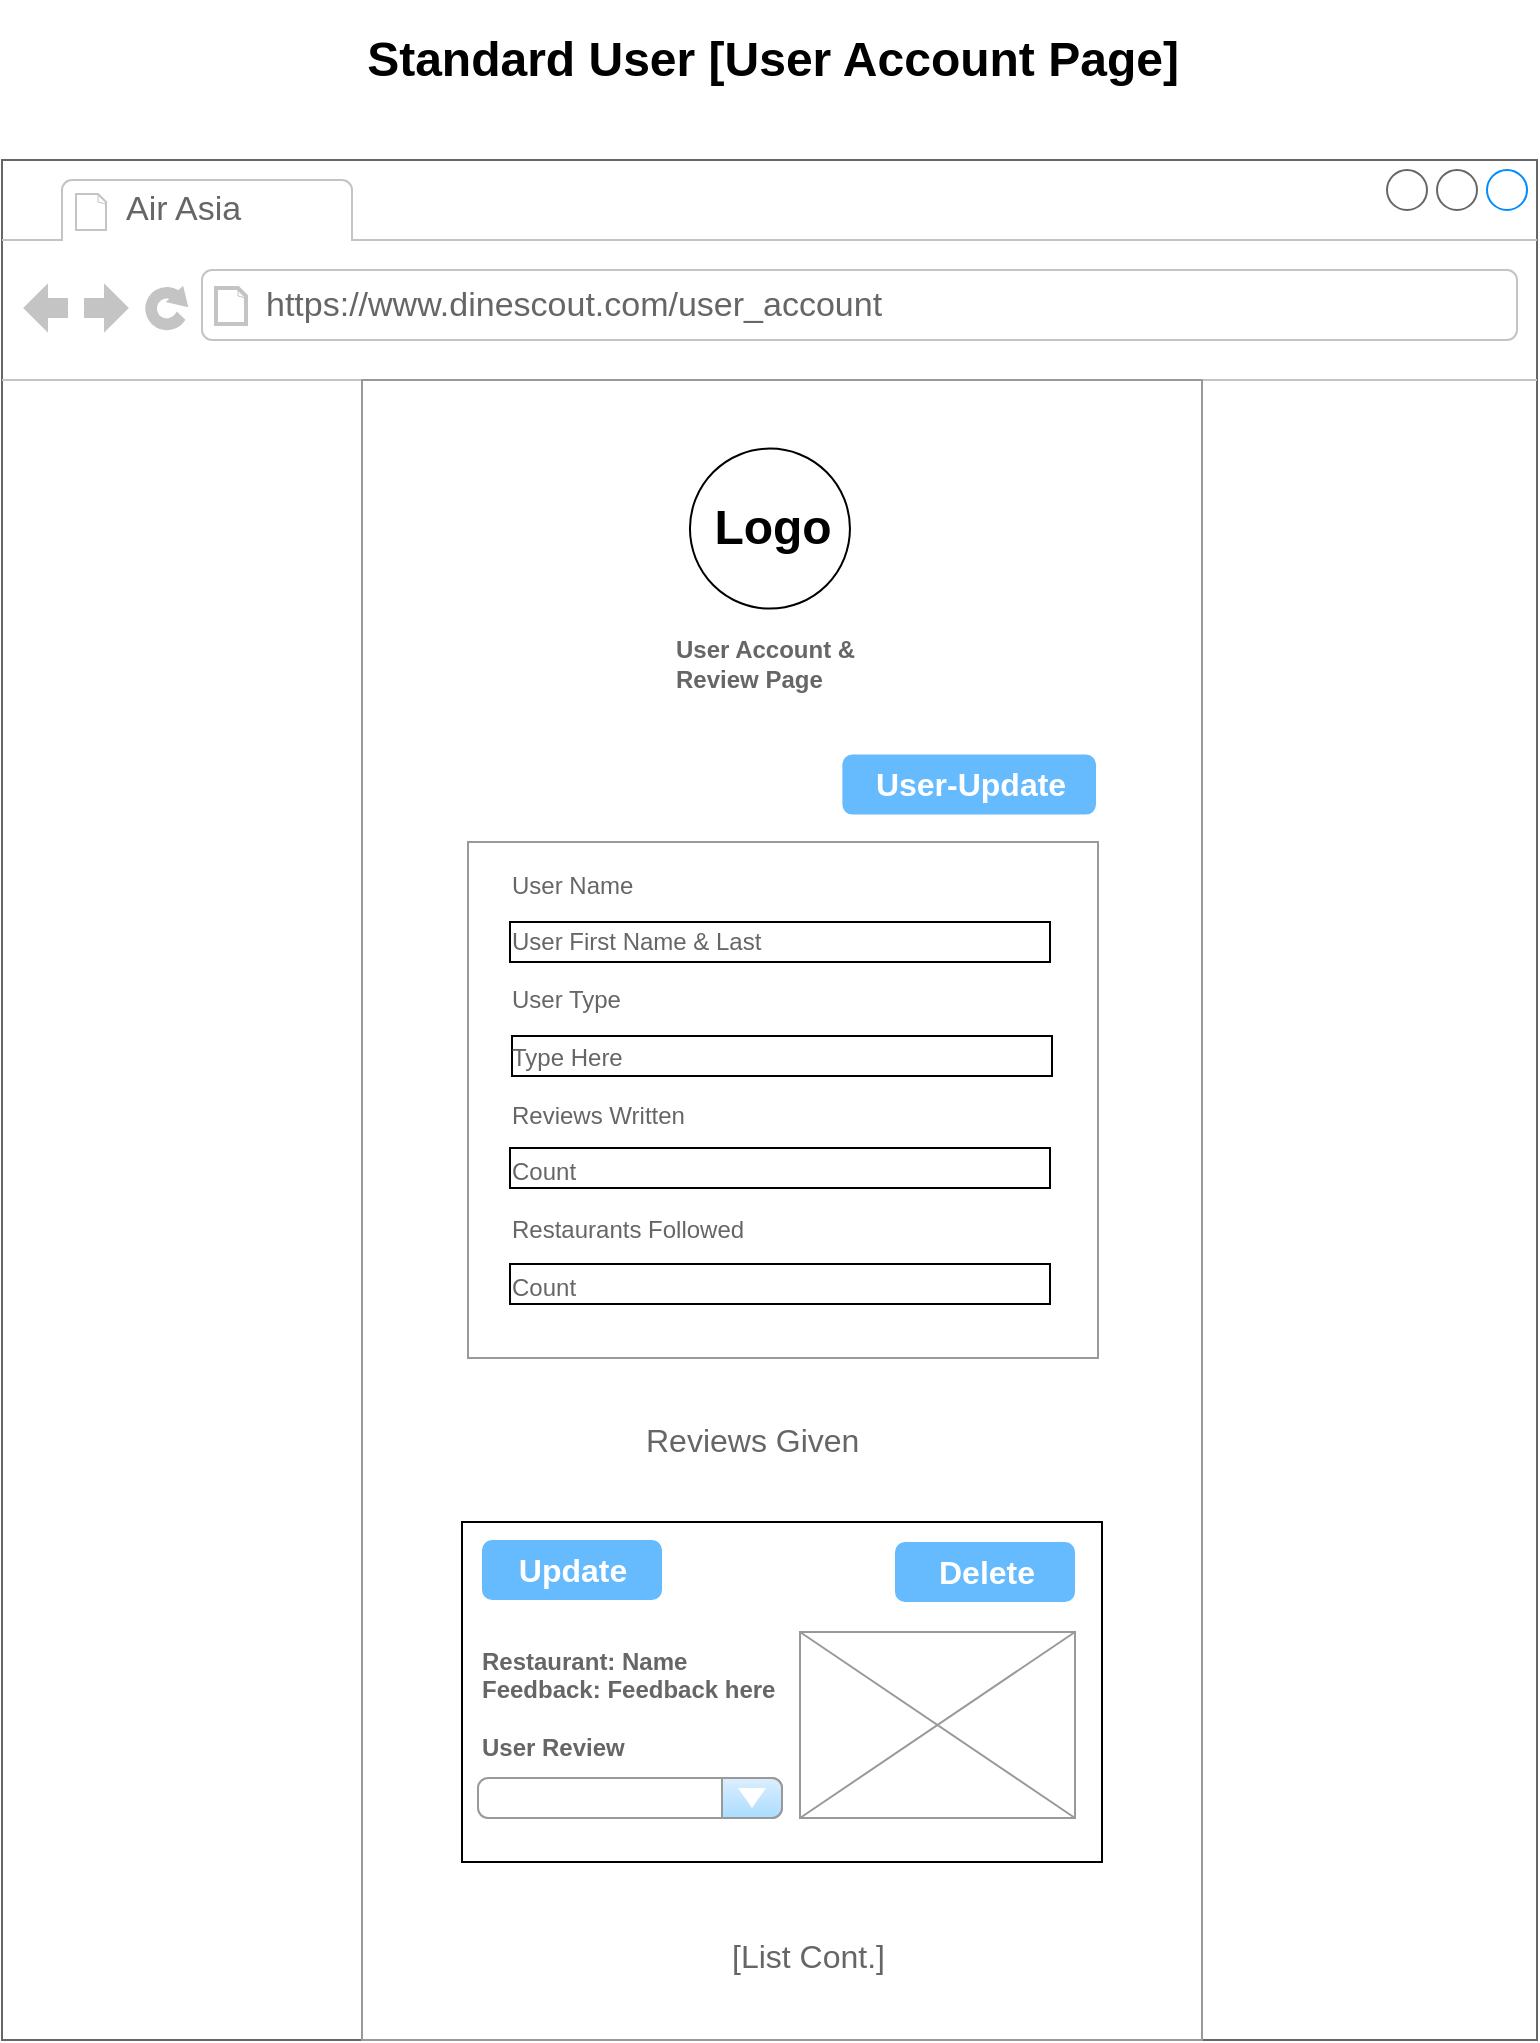 <mxfile version="24.8.0">
  <diagram name="Page-1" id="GNzj96wlSZAgZW0B1Xzi">
    <mxGraphModel dx="1232" dy="1097" grid="1" gridSize="10" guides="1" tooltips="1" connect="1" arrows="1" fold="1" page="1" pageScale="1" pageWidth="850" pageHeight="1100" math="0" shadow="0">
      <root>
        <mxCell id="0" />
        <mxCell id="1" parent="0" />
        <mxCell id="h8tkEOQfb4YPFhZdcTbf-1" value="" style="strokeWidth=1;shadow=0;dashed=0;align=center;html=1;shape=mxgraph.mockup.containers.browserWindow;rSize=0;strokeColor=#666666;strokeColor2=#008cff;strokeColor3=#c4c4c4;mainText=,;recursiveResize=0;" parent="1" vertex="1">
          <mxGeometry x="40" y="120" width="767.5" height="940" as="geometry" />
        </mxCell>
        <mxCell id="h8tkEOQfb4YPFhZdcTbf-2" value="Air Asia" style="strokeWidth=1;shadow=0;dashed=0;align=center;html=1;shape=mxgraph.mockup.containers.anchor;fontSize=17;fontColor=#666666;align=left;whiteSpace=wrap;" parent="h8tkEOQfb4YPFhZdcTbf-1" vertex="1">
          <mxGeometry x="60" y="12" width="110" height="26" as="geometry" />
        </mxCell>
        <mxCell id="h8tkEOQfb4YPFhZdcTbf-3" value="https://www.dinescout.com/user_account" style="strokeWidth=1;shadow=0;dashed=0;align=center;html=1;shape=mxgraph.mockup.containers.anchor;rSize=0;fontSize=17;fontColor=#666666;align=left;" parent="h8tkEOQfb4YPFhZdcTbf-1" vertex="1">
          <mxGeometry x="130" y="60" width="250" height="26" as="geometry" />
        </mxCell>
        <mxCell id="h8tkEOQfb4YPFhZdcTbf-4" value="" style="strokeWidth=1;shadow=0;dashed=0;align=center;html=1;shape=mxgraph.mockup.forms.rrect;rSize=0;strokeColor=#999999;fillColor=#ffffff;" parent="h8tkEOQfb4YPFhZdcTbf-1" vertex="1">
          <mxGeometry x="180" y="110" width="420" height="830" as="geometry" />
        </mxCell>
        <mxCell id="h8tkEOQfb4YPFhZdcTbf-5" value="&lt;b&gt;User Account &amp;amp;&lt;/b&gt;&lt;div&gt;&lt;b&gt;Review Page&lt;/b&gt;&lt;/div&gt;" style="strokeWidth=1;shadow=0;dashed=0;align=center;html=1;shape=mxgraph.mockup.forms.anchor;fontSize=12;fontColor=#666666;align=left;resizeWidth=1;spacingLeft=0;" parent="h8tkEOQfb4YPFhZdcTbf-4" vertex="1">
          <mxGeometry width="273" height="40" relative="1" as="geometry">
            <mxPoint x="155" y="122" as="offset" />
          </mxGeometry>
        </mxCell>
        <mxCell id="h8tkEOQfb4YPFhZdcTbf-8" value="" style="ellipse;whiteSpace=wrap;html=1;aspect=fixed;" parent="h8tkEOQfb4YPFhZdcTbf-4" vertex="1">
          <mxGeometry x="163.98" y="34.303" width="80" height="80" as="geometry" />
        </mxCell>
        <mxCell id="h8tkEOQfb4YPFhZdcTbf-9" value="Logo" style="text;strokeColor=none;fillColor=none;html=1;fontSize=24;fontStyle=1;verticalAlign=middle;align=center;" parent="h8tkEOQfb4YPFhZdcTbf-4" vertex="1">
          <mxGeometry x="100" y="51.61" width="210" height="45.39" as="geometry" />
        </mxCell>
        <mxCell id="h8tkEOQfb4YPFhZdcTbf-10" value="Cust-Add" style="strokeWidth=1;shadow=0;dashed=0;align=center;html=1;shape=mxgraph.mockup.forms.rrect;rSize=5;strokeColor=none;fontColor=#ffffff;fillColor=#66bbff;fontSize=16;fontStyle=1;" parent="h8tkEOQfb4YPFhZdcTbf-4" vertex="1">
          <mxGeometry x="52.68" y="370.0" width="80" height="30" as="geometry" />
        </mxCell>
        <mxCell id="h8tkEOQfb4YPFhZdcTbf-11" value="Card-Add" style="strokeWidth=1;shadow=0;dashed=0;align=center;html=1;shape=mxgraph.mockup.forms.rrect;rSize=5;strokeColor=none;fontColor=#ffffff;fillColor=#66bbff;fontSize=16;fontStyle=1;" parent="h8tkEOQfb4YPFhZdcTbf-4" vertex="1">
          <mxGeometry x="287.5" y="370.0" width="80" height="30" as="geometry" />
        </mxCell>
        <mxCell id="h8tkEOQfb4YPFhZdcTbf-17" value="" style="strokeWidth=1;shadow=0;dashed=0;align=center;html=1;shape=mxgraph.mockup.forms.anchor;fontSize=12;fontColor=#666666;align=left;resizeWidth=1;spacingLeft=0;" parent="h8tkEOQfb4YPFhZdcTbf-4" vertex="1">
          <mxGeometry x="164.5" y="540" width="115" height="20" as="geometry" />
        </mxCell>
        <mxCell id="h8tkEOQfb4YPFhZdcTbf-33" value="&lt;font style=&quot;font-size: 16px;&quot;&gt;Reviews Given&lt;/font&gt;" style="strokeWidth=1;shadow=0;dashed=0;align=center;html=1;shape=mxgraph.mockup.forms.anchor;fontSize=12;fontColor=#666666;align=left;resizeWidth=1;spacingLeft=0;" parent="h8tkEOQfb4YPFhZdcTbf-4" vertex="1">
          <mxGeometry x="140" y="465" width="210" height="130" as="geometry" />
        </mxCell>
        <mxCell id="h8tkEOQfb4YPFhZdcTbf-22" value="Standard User [User Account Page]" style="text;strokeColor=none;fillColor=none;html=1;fontSize=24;fontStyle=1;verticalAlign=middle;align=center;" parent="1" vertex="1">
          <mxGeometry x="375" y="40" width="100" height="60" as="geometry" />
        </mxCell>
        <mxCell id="h8tkEOQfb4YPFhZdcTbf-23" value="" style="strokeWidth=1;shadow=0;dashed=0;align=center;html=1;shape=mxgraph.mockup.forms.rrect;rSize=0;strokeColor=#999999;fontColor=#666666;align=left;spacingLeft=5;resizeWidth=1;" parent="1" vertex="1">
          <mxGeometry x="273" y="461" width="315" height="258" as="geometry" />
        </mxCell>
        <mxCell id="h8tkEOQfb4YPFhZdcTbf-24" value="" style="rounded=0;whiteSpace=wrap;html=1;" parent="1" vertex="1">
          <mxGeometry x="294" y="501" width="270" height="20" as="geometry" />
        </mxCell>
        <mxCell id="h8tkEOQfb4YPFhZdcTbf-26" value="" style="rounded=0;whiteSpace=wrap;html=1;" parent="1" vertex="1">
          <mxGeometry x="295" y="558" width="270" height="20" as="geometry" />
        </mxCell>
        <mxCell id="h8tkEOQfb4YPFhZdcTbf-27" value="" style="rounded=0;whiteSpace=wrap;html=1;" parent="1" vertex="1">
          <mxGeometry x="294" y="614" width="270" height="20" as="geometry" />
        </mxCell>
        <mxCell id="h8tkEOQfb4YPFhZdcTbf-29" value="" style="rounded=0;whiteSpace=wrap;html=1;" parent="1" vertex="1">
          <mxGeometry x="294" y="672" width="270" height="20" as="geometry" />
        </mxCell>
        <mxCell id="h8tkEOQfb4YPFhZdcTbf-28" value="User Name&lt;div&gt;&lt;br&gt;&lt;/div&gt;&lt;div&gt;User First Name &amp;amp; Last&lt;br&gt;&lt;div&gt;&lt;br&gt;&lt;/div&gt;&lt;div&gt;User Type&lt;/div&gt;&lt;div&gt;&lt;br&gt;&lt;/div&gt;&lt;div&gt;Type Here&lt;/div&gt;&lt;div&gt;&lt;br&gt;&lt;/div&gt;&lt;div&gt;Reviews Written&lt;/div&gt;&lt;div&gt;&lt;br&gt;&lt;/div&gt;&lt;div&gt;Count&lt;/div&gt;&lt;div&gt;&lt;br&gt;&lt;/div&gt;&lt;div&gt;Restaurants Followed&lt;/div&gt;&lt;/div&gt;&lt;div&gt;&lt;br&gt;&lt;/div&gt;&lt;div&gt;Count&lt;/div&gt;" style="strokeWidth=1;shadow=0;dashed=0;align=center;html=1;shape=mxgraph.mockup.forms.anchor;fontSize=12;fontColor=#666666;align=left;resizeWidth=1;spacingLeft=0;" parent="1" vertex="1">
          <mxGeometry x="293" y="518" width="210" height="130" as="geometry" />
        </mxCell>
        <mxCell id="h8tkEOQfb4YPFhZdcTbf-30" value="User-Update" style="strokeWidth=1;shadow=0;dashed=0;align=center;html=1;shape=mxgraph.mockup.forms.rrect;rSize=5;strokeColor=none;fontColor=#ffffff;fillColor=#66bbff;fontSize=16;fontStyle=1;" parent="1" vertex="1">
          <mxGeometry x="460.18" y="417.3" width="126.82" height="30" as="geometry" />
        </mxCell>
        <mxCell id="fcFgzC5A9_2XvSZsa60q-2" value="" style="rounded=0;whiteSpace=wrap;html=1;" vertex="1" parent="1">
          <mxGeometry x="270" y="801" width="320" height="170" as="geometry" />
        </mxCell>
        <mxCell id="fcFgzC5A9_2XvSZsa60q-3" value="&lt;div&gt;&lt;b&gt;Restaurant: Name&lt;/b&gt;&lt;/div&gt;&lt;div&gt;&lt;b&gt;Feedback: Feedback here&lt;/b&gt;&lt;/div&gt;&lt;div&gt;&lt;br&gt;&lt;/div&gt;&lt;div&gt;&lt;b&gt;User Review&lt;/b&gt;&lt;/div&gt;" style="strokeWidth=1;shadow=0;dashed=0;align=center;html=1;shape=mxgraph.mockup.forms.anchor;fontSize=12;fontColor=#666666;align=left;resizeWidth=1;spacingLeft=0;perimeterSpacing=5;" vertex="1" parent="1">
          <mxGeometry x="278" y="836" width="152" height="111" as="geometry" />
        </mxCell>
        <mxCell id="fcFgzC5A9_2XvSZsa60q-4" value="" style="verticalLabelPosition=bottom;shadow=0;dashed=0;align=center;html=1;verticalAlign=top;strokeWidth=1;shape=mxgraph.mockup.graphics.simpleIcon;strokeColor=#999999;" vertex="1" parent="1">
          <mxGeometry x="439" y="856" width="137.5" height="93" as="geometry" />
        </mxCell>
        <mxCell id="fcFgzC5A9_2XvSZsa60q-5" value="" style="strokeWidth=1;shadow=0;dashed=0;align=center;html=1;shape=mxgraph.mockup.forms.comboBox;strokeColor=#999999;fillColor=#ddeeff;align=left;fillColor2=#aaddff;mainText=;fontColor=#666666;fontSize=17;spacingLeft=3;" vertex="1" parent="1">
          <mxGeometry x="278" y="929" width="152" height="20" as="geometry" />
        </mxCell>
        <mxCell id="fcFgzC5A9_2XvSZsa60q-6" value="Update" style="strokeWidth=1;shadow=0;dashed=0;align=center;html=1;shape=mxgraph.mockup.forms.rrect;rSize=5;strokeColor=none;fontColor=#ffffff;fillColor=#66bbff;fontSize=16;fontStyle=1;" vertex="1" parent="1">
          <mxGeometry x="280" y="810" width="90" height="30" as="geometry" />
        </mxCell>
        <mxCell id="fcFgzC5A9_2XvSZsa60q-7" value="Delete" style="strokeWidth=1;shadow=0;dashed=0;align=center;html=1;shape=mxgraph.mockup.forms.rrect;rSize=5;strokeColor=none;fontColor=#ffffff;fillColor=#66bbff;fontSize=16;fontStyle=1;" vertex="1" parent="1">
          <mxGeometry x="486.5" y="811" width="90" height="30" as="geometry" />
        </mxCell>
        <mxCell id="fcFgzC5A9_2XvSZsa60q-8" value="&lt;span style=&quot;font-size: 16px;&quot;&gt;[List Cont.]&lt;/span&gt;" style="strokeWidth=1;shadow=0;dashed=0;align=center;html=1;shape=mxgraph.mockup.forms.anchor;fontSize=12;fontColor=#666666;align=left;resizeWidth=1;spacingLeft=0;" vertex="1" parent="1">
          <mxGeometry x="403.25" y="1008" width="70" height="20" as="geometry" />
        </mxCell>
      </root>
    </mxGraphModel>
  </diagram>
</mxfile>
